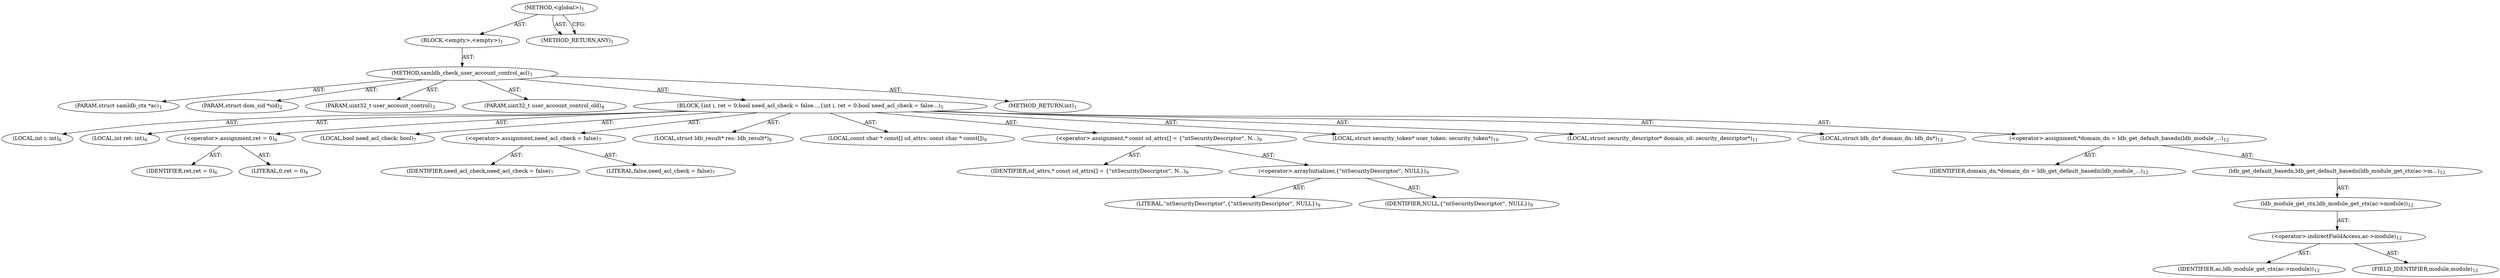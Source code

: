digraph "&lt;global&gt;" {  
"6" [label = <(METHOD,&lt;global&gt;)<SUB>1</SUB>> ]
"7" [label = <(BLOCK,&lt;empty&gt;,&lt;empty&gt;)<SUB>1</SUB>> ]
"8" [label = <(METHOD,samldb_check_user_account_control_acl)<SUB>1</SUB>> ]
"9" [label = <(PARAM,struct samldb_ctx *ac)<SUB>1</SUB>> ]
"10" [label = <(PARAM,struct dom_sid *sid)<SUB>2</SUB>> ]
"11" [label = <(PARAM,uint32_t user_account_control)<SUB>3</SUB>> ]
"12" [label = <(PARAM,uint32_t user_account_control_old)<SUB>4</SUB>> ]
"13" [label = <(BLOCK,{
	int i, ret = 0;
	bool need_acl_check = false...,{
	int i, ret = 0;
	bool need_acl_check = false...)<SUB>5</SUB>> ]
"14" [label = <(LOCAL,int i: int)<SUB>6</SUB>> ]
"15" [label = <(LOCAL,int ret: int)<SUB>6</SUB>> ]
"16" [label = <(&lt;operator&gt;.assignment,ret = 0)<SUB>6</SUB>> ]
"17" [label = <(IDENTIFIER,ret,ret = 0)<SUB>6</SUB>> ]
"18" [label = <(LITERAL,0,ret = 0)<SUB>6</SUB>> ]
"19" [label = <(LOCAL,bool need_acl_check: bool)<SUB>7</SUB>> ]
"20" [label = <(&lt;operator&gt;.assignment,need_acl_check = false)<SUB>7</SUB>> ]
"21" [label = <(IDENTIFIER,need_acl_check,need_acl_check = false)<SUB>7</SUB>> ]
"22" [label = <(LITERAL,false,need_acl_check = false)<SUB>7</SUB>> ]
"23" [label = <(LOCAL,struct ldb_result* res: ldb_result*)<SUB>8</SUB>> ]
"24" [label = <(LOCAL,const char * const[] sd_attrs: const char * const[])<SUB>9</SUB>> ]
"25" [label = <(&lt;operator&gt;.assignment,* const sd_attrs[] = {&quot;ntSecurityDescriptor&quot;, N...)<SUB>9</SUB>> ]
"26" [label = <(IDENTIFIER,sd_attrs,* const sd_attrs[] = {&quot;ntSecurityDescriptor&quot;, N...)<SUB>9</SUB>> ]
"27" [label = <(&lt;operator&gt;.arrayInitializer,{&quot;ntSecurityDescriptor&quot;, NULL})<SUB>9</SUB>> ]
"28" [label = <(LITERAL,&quot;ntSecurityDescriptor&quot;,{&quot;ntSecurityDescriptor&quot;, NULL})<SUB>9</SUB>> ]
"29" [label = <(IDENTIFIER,NULL,{&quot;ntSecurityDescriptor&quot;, NULL})<SUB>9</SUB>> ]
"30" [label = <(LOCAL,struct security_token* user_token: security_token*)<SUB>10</SUB>> ]
"31" [label = <(LOCAL,struct security_descriptor* domain_sd: security_descriptor*)<SUB>11</SUB>> ]
"32" [label = <(LOCAL,struct ldb_dn* domain_dn: ldb_dn*)<SUB>12</SUB>> ]
"33" [label = <(&lt;operator&gt;.assignment,*domain_dn = ldb_get_default_basedn(ldb_module_...)<SUB>12</SUB>> ]
"34" [label = <(IDENTIFIER,domain_dn,*domain_dn = ldb_get_default_basedn(ldb_module_...)<SUB>12</SUB>> ]
"35" [label = <(ldb_get_default_basedn,ldb_get_default_basedn(ldb_module_get_ctx(ac-&gt;m...)<SUB>12</SUB>> ]
"36" [label = <(ldb_module_get_ctx,ldb_module_get_ctx(ac-&gt;module))<SUB>12</SUB>> ]
"37" [label = <(&lt;operator&gt;.indirectFieldAccess,ac-&gt;module)<SUB>12</SUB>> ]
"38" [label = <(IDENTIFIER,ac,ldb_module_get_ctx(ac-&gt;module))<SUB>12</SUB>> ]
"39" [label = <(FIELD_IDENTIFIER,module,module)<SUB>12</SUB>> ]
"40" [label = <(METHOD_RETURN,int)<SUB>1</SUB>> ]
"42" [label = <(METHOD_RETURN,ANY)<SUB>1</SUB>> ]
  "6" -> "7"  [ label = "AST: "] 
  "6" -> "42"  [ label = "AST: "] 
  "7" -> "8"  [ label = "AST: "] 
  "8" -> "9"  [ label = "AST: "] 
  "8" -> "10"  [ label = "AST: "] 
  "8" -> "11"  [ label = "AST: "] 
  "8" -> "12"  [ label = "AST: "] 
  "8" -> "13"  [ label = "AST: "] 
  "8" -> "40"  [ label = "AST: "] 
  "13" -> "14"  [ label = "AST: "] 
  "13" -> "15"  [ label = "AST: "] 
  "13" -> "16"  [ label = "AST: "] 
  "13" -> "19"  [ label = "AST: "] 
  "13" -> "20"  [ label = "AST: "] 
  "13" -> "23"  [ label = "AST: "] 
  "13" -> "24"  [ label = "AST: "] 
  "13" -> "25"  [ label = "AST: "] 
  "13" -> "30"  [ label = "AST: "] 
  "13" -> "31"  [ label = "AST: "] 
  "13" -> "32"  [ label = "AST: "] 
  "13" -> "33"  [ label = "AST: "] 
  "16" -> "17"  [ label = "AST: "] 
  "16" -> "18"  [ label = "AST: "] 
  "20" -> "21"  [ label = "AST: "] 
  "20" -> "22"  [ label = "AST: "] 
  "25" -> "26"  [ label = "AST: "] 
  "25" -> "27"  [ label = "AST: "] 
  "27" -> "28"  [ label = "AST: "] 
  "27" -> "29"  [ label = "AST: "] 
  "33" -> "34"  [ label = "AST: "] 
  "33" -> "35"  [ label = "AST: "] 
  "35" -> "36"  [ label = "AST: "] 
  "36" -> "37"  [ label = "AST: "] 
  "37" -> "38"  [ label = "AST: "] 
  "37" -> "39"  [ label = "AST: "] 
  "6" -> "42"  [ label = "CFG: "] 
}
